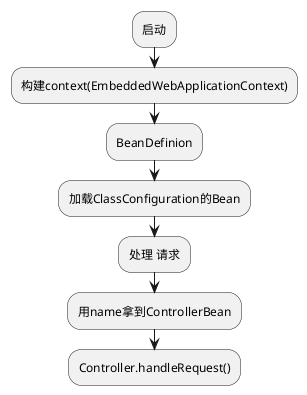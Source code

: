 @startuml
:启动;
:构建context(EmbeddedWebApplicationContext);
:BeanDefinion;
:加载ClassConfiguration的Bean;
:处理 请求;
:用name拿到ControllerBean;
:Controller.handleRequest();
@enduml